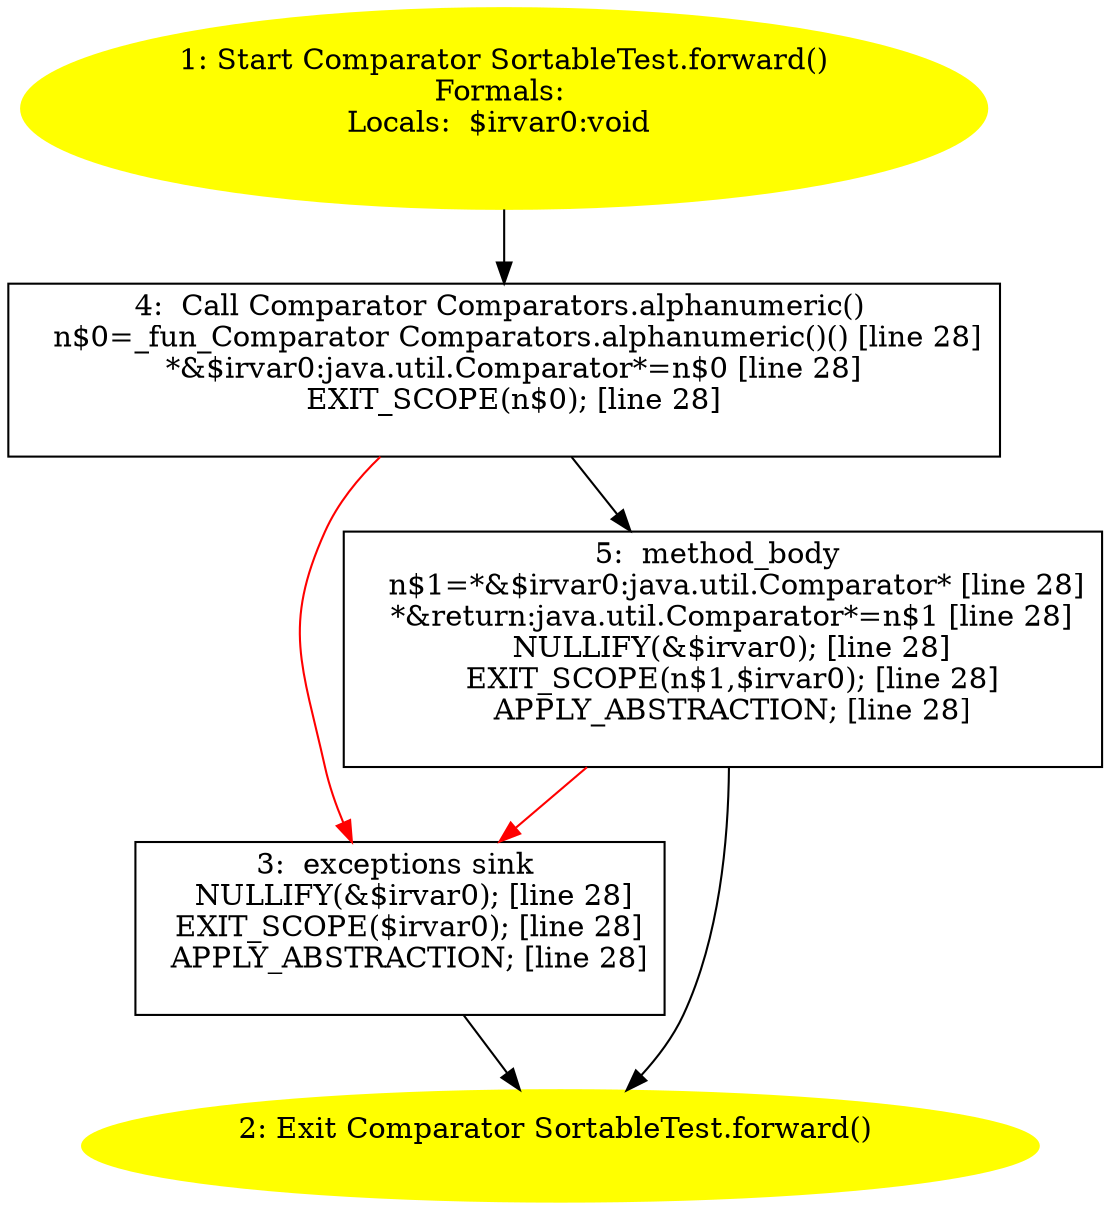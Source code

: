 /* @generated */
digraph cfg {
"org.junit.tests.manipulation.SortableTest.forward():java.util.Comparator.5efd4c41b4d59f57d69c205ab0cd4934_1" [label="1: Start Comparator SortableTest.forward()\nFormals: \nLocals:  $irvar0:void \n  " color=yellow style=filled]
	

	 "org.junit.tests.manipulation.SortableTest.forward():java.util.Comparator.5efd4c41b4d59f57d69c205ab0cd4934_1" -> "org.junit.tests.manipulation.SortableTest.forward():java.util.Comparator.5efd4c41b4d59f57d69c205ab0cd4934_4" ;
"org.junit.tests.manipulation.SortableTest.forward():java.util.Comparator.5efd4c41b4d59f57d69c205ab0cd4934_2" [label="2: Exit Comparator SortableTest.forward() \n  " color=yellow style=filled]
	

"org.junit.tests.manipulation.SortableTest.forward():java.util.Comparator.5efd4c41b4d59f57d69c205ab0cd4934_3" [label="3:  exceptions sink \n   NULLIFY(&$irvar0); [line 28]\n  EXIT_SCOPE($irvar0); [line 28]\n  APPLY_ABSTRACTION; [line 28]\n " shape="box"]
	

	 "org.junit.tests.manipulation.SortableTest.forward():java.util.Comparator.5efd4c41b4d59f57d69c205ab0cd4934_3" -> "org.junit.tests.manipulation.SortableTest.forward():java.util.Comparator.5efd4c41b4d59f57d69c205ab0cd4934_2" ;
"org.junit.tests.manipulation.SortableTest.forward():java.util.Comparator.5efd4c41b4d59f57d69c205ab0cd4934_4" [label="4:  Call Comparator Comparators.alphanumeric() \n   n$0=_fun_Comparator Comparators.alphanumeric()() [line 28]\n  *&$irvar0:java.util.Comparator*=n$0 [line 28]\n  EXIT_SCOPE(n$0); [line 28]\n " shape="box"]
	

	 "org.junit.tests.manipulation.SortableTest.forward():java.util.Comparator.5efd4c41b4d59f57d69c205ab0cd4934_4" -> "org.junit.tests.manipulation.SortableTest.forward():java.util.Comparator.5efd4c41b4d59f57d69c205ab0cd4934_5" ;
	 "org.junit.tests.manipulation.SortableTest.forward():java.util.Comparator.5efd4c41b4d59f57d69c205ab0cd4934_4" -> "org.junit.tests.manipulation.SortableTest.forward():java.util.Comparator.5efd4c41b4d59f57d69c205ab0cd4934_3" [color="red" ];
"org.junit.tests.manipulation.SortableTest.forward():java.util.Comparator.5efd4c41b4d59f57d69c205ab0cd4934_5" [label="5:  method_body \n   n$1=*&$irvar0:java.util.Comparator* [line 28]\n  *&return:java.util.Comparator*=n$1 [line 28]\n  NULLIFY(&$irvar0); [line 28]\n  EXIT_SCOPE(n$1,$irvar0); [line 28]\n  APPLY_ABSTRACTION; [line 28]\n " shape="box"]
	

	 "org.junit.tests.manipulation.SortableTest.forward():java.util.Comparator.5efd4c41b4d59f57d69c205ab0cd4934_5" -> "org.junit.tests.manipulation.SortableTest.forward():java.util.Comparator.5efd4c41b4d59f57d69c205ab0cd4934_2" ;
	 "org.junit.tests.manipulation.SortableTest.forward():java.util.Comparator.5efd4c41b4d59f57d69c205ab0cd4934_5" -> "org.junit.tests.manipulation.SortableTest.forward():java.util.Comparator.5efd4c41b4d59f57d69c205ab0cd4934_3" [color="red" ];
}
